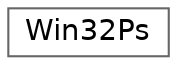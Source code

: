 digraph "Graphical Class Hierarchy"
{
 // LATEX_PDF_SIZE
  bgcolor="transparent";
  edge [fontname=Helvetica,fontsize=14,labelfontname=Helvetica,labelfontsize=14];
  node [fontname=Helvetica,fontsize=14,shape=box,height=0.2,width=0.4];
  rankdir="LR";
  Node0 [id="Node000000",label="Win32Ps",height=0.2,width=0.4,color="grey40", fillcolor="white", style="filled",URL="$dc/ddb/classWin32Ps.html",tooltip=" "];
}
